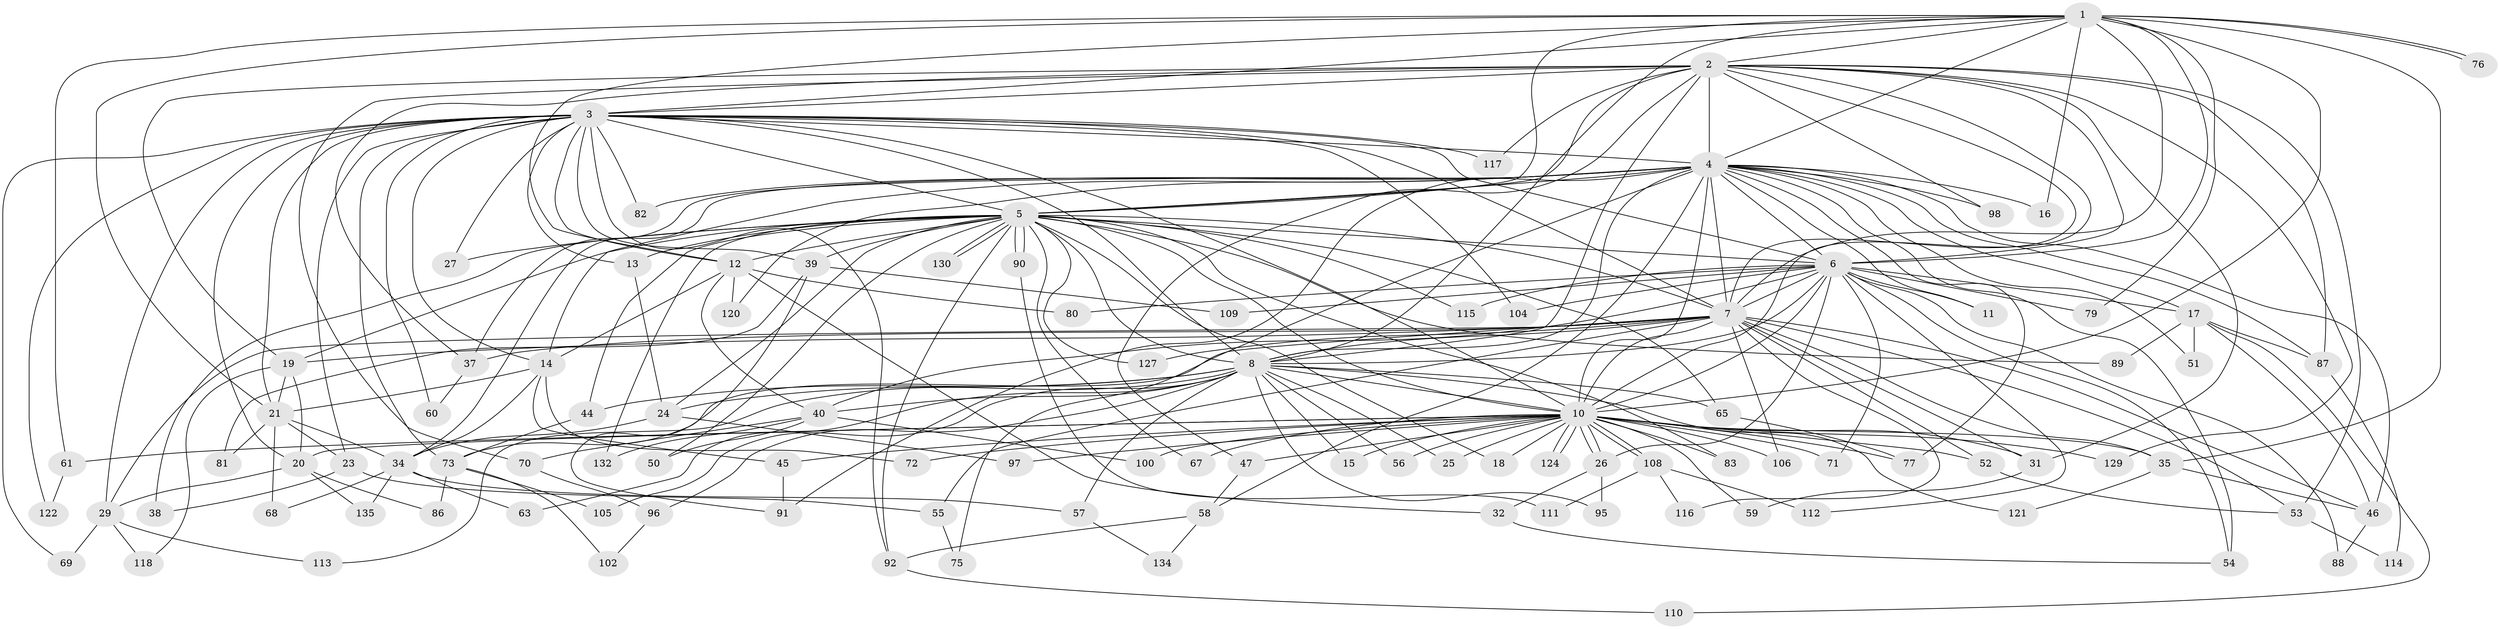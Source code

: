 // original degree distribution, {17: 0.007352941176470588, 19: 0.022058823529411766, 24: 0.007352941176470588, 21: 0.007352941176470588, 33: 0.007352941176470588, 23: 0.007352941176470588, 16: 0.007352941176470588, 38: 0.007352941176470588, 2: 0.5294117647058824, 6: 0.051470588235294115, 3: 0.17647058823529413, 7: 0.014705882352941176, 4: 0.11029411764705882, 5: 0.03676470588235294, 8: 0.007352941176470588}
// Generated by graph-tools (version 1.1) at 2025/41/03/06/25 10:41:39]
// undirected, 104 vertices, 250 edges
graph export_dot {
graph [start="1"]
  node [color=gray90,style=filled];
  1 [super="+28"];
  2 [super="+94"];
  3 [super="+33"];
  4 [super="+9"];
  5 [super="+78"];
  6 [super="+41"];
  7 [super="+36"];
  8 [super="+43"];
  10 [super="+128"];
  11;
  12 [super="+42"];
  13;
  14 [super="+85"];
  15;
  16;
  17 [super="+30"];
  18;
  19 [super="+62"];
  20 [super="+22"];
  21 [super="+131"];
  23;
  24 [super="+66"];
  25;
  26 [super="+64"];
  27;
  29 [super="+48"];
  31;
  32 [super="+74"];
  34 [super="+133"];
  35 [super="+107"];
  37 [super="+126"];
  38;
  39 [super="+49"];
  40 [super="+93"];
  44;
  45 [super="+99"];
  46 [super="+101"];
  47;
  50;
  51;
  52;
  53 [super="+84"];
  54;
  55;
  56;
  57;
  58 [super="+119"];
  59;
  60;
  61;
  63;
  65;
  67;
  68;
  69;
  70;
  71;
  72;
  73 [super="+125"];
  75;
  76;
  77 [super="+103"];
  79;
  80;
  81;
  82;
  83;
  86;
  87 [super="+136"];
  88;
  89;
  90;
  91;
  92;
  95;
  96;
  97;
  98;
  100;
  102;
  104;
  105;
  106;
  108 [super="+123"];
  109;
  110;
  111;
  112;
  113;
  114;
  115;
  116;
  117;
  118;
  120;
  121;
  122;
  124;
  127;
  129;
  130;
  132;
  134;
  135;
  1 -- 2;
  1 -- 3;
  1 -- 4 [weight=2];
  1 -- 5;
  1 -- 6;
  1 -- 7;
  1 -- 8;
  1 -- 10;
  1 -- 12;
  1 -- 16;
  1 -- 35;
  1 -- 61;
  1 -- 76;
  1 -- 76;
  1 -- 79;
  1 -- 21;
  2 -- 3;
  2 -- 4 [weight=2];
  2 -- 5;
  2 -- 6;
  2 -- 7;
  2 -- 8;
  2 -- 10;
  2 -- 19;
  2 -- 37;
  2 -- 47;
  2 -- 53;
  2 -- 70;
  2 -- 87;
  2 -- 98;
  2 -- 117;
  2 -- 129;
  2 -- 31;
  3 -- 4 [weight=2];
  3 -- 5;
  3 -- 6;
  3 -- 7;
  3 -- 8;
  3 -- 10;
  3 -- 13;
  3 -- 14;
  3 -- 21;
  3 -- 23;
  3 -- 27;
  3 -- 29;
  3 -- 39;
  3 -- 60;
  3 -- 73;
  3 -- 92;
  3 -- 104;
  3 -- 117;
  3 -- 122;
  3 -- 82;
  3 -- 12;
  3 -- 69;
  3 -- 20;
  4 -- 5 [weight=2];
  4 -- 6 [weight=2];
  4 -- 7 [weight=2];
  4 -- 8 [weight=2];
  4 -- 10 [weight=3];
  4 -- 11;
  4 -- 16;
  4 -- 17 [weight=2];
  4 -- 46;
  4 -- 51;
  4 -- 54;
  4 -- 58;
  4 -- 75;
  4 -- 77;
  4 -- 82;
  4 -- 98;
  4 -- 14;
  4 -- 120;
  4 -- 91;
  4 -- 87;
  4 -- 37;
  4 -- 34;
  5 -- 6;
  5 -- 7;
  5 -- 8 [weight=2];
  5 -- 10;
  5 -- 12;
  5 -- 13;
  5 -- 18;
  5 -- 19;
  5 -- 24;
  5 -- 27;
  5 -- 38;
  5 -- 39 [weight=2];
  5 -- 44;
  5 -- 50;
  5 -- 65;
  5 -- 67;
  5 -- 83;
  5 -- 89;
  5 -- 90;
  5 -- 90;
  5 -- 92;
  5 -- 115;
  5 -- 127;
  5 -- 130;
  5 -- 130;
  5 -- 132;
  6 -- 7;
  6 -- 8 [weight=2];
  6 -- 10;
  6 -- 11;
  6 -- 71;
  6 -- 79;
  6 -- 80;
  6 -- 109;
  6 -- 112;
  6 -- 40;
  6 -- 115;
  6 -- 54;
  6 -- 88;
  6 -- 104;
  6 -- 17;
  6 -- 26;
  7 -- 8 [weight=2];
  7 -- 10;
  7 -- 29;
  7 -- 31;
  7 -- 37;
  7 -- 46;
  7 -- 55;
  7 -- 73;
  7 -- 106;
  7 -- 127;
  7 -- 35;
  7 -- 116;
  7 -- 52;
  7 -- 53;
  7 -- 19;
  8 -- 10;
  8 -- 15;
  8 -- 25;
  8 -- 40;
  8 -- 44;
  8 -- 57;
  8 -- 63;
  8 -- 95;
  8 -- 96;
  8 -- 113;
  8 -- 121;
  8 -- 65;
  8 -- 105;
  8 -- 56;
  8 -- 24;
  10 -- 15;
  10 -- 18;
  10 -- 20;
  10 -- 25;
  10 -- 26;
  10 -- 26;
  10 -- 31;
  10 -- 35;
  10 -- 45;
  10 -- 47;
  10 -- 52;
  10 -- 56;
  10 -- 59;
  10 -- 61;
  10 -- 67;
  10 -- 71;
  10 -- 72;
  10 -- 83;
  10 -- 97;
  10 -- 100;
  10 -- 106;
  10 -- 108 [weight=2];
  10 -- 108;
  10 -- 124;
  10 -- 124;
  10 -- 129;
  10 -- 77;
  12 -- 32;
  12 -- 40;
  12 -- 80;
  12 -- 120;
  12 -- 14;
  13 -- 24;
  14 -- 34;
  14 -- 45;
  14 -- 72;
  14 -- 21;
  17 -- 51;
  17 -- 87;
  17 -- 89;
  17 -- 110;
  17 -- 46;
  19 -- 20;
  19 -- 21;
  19 -- 118;
  20 -- 86;
  20 -- 135;
  20 -- 29;
  21 -- 23;
  21 -- 68;
  21 -- 81;
  21 -- 34;
  23 -- 38;
  23 -- 55;
  24 -- 34;
  24 -- 97;
  26 -- 32;
  26 -- 95;
  29 -- 69;
  29 -- 118;
  29 -- 113;
  31 -- 59;
  32 -- 54;
  34 -- 57;
  34 -- 63;
  34 -- 68;
  34 -- 135;
  35 -- 121;
  35 -- 46;
  37 -- 60;
  39 -- 91;
  39 -- 81;
  39 -- 109;
  40 -- 50;
  40 -- 70;
  40 -- 100;
  40 -- 132;
  44 -- 73;
  45 -- 91;
  46 -- 88;
  47 -- 58;
  52 -- 53;
  53 -- 114;
  55 -- 75;
  57 -- 134;
  58 -- 134;
  58 -- 92;
  61 -- 122;
  65 -- 77;
  70 -- 96;
  73 -- 86;
  73 -- 102;
  73 -- 105;
  87 -- 114;
  90 -- 111;
  92 -- 110;
  96 -- 102;
  108 -- 111;
  108 -- 112;
  108 -- 116;
}
